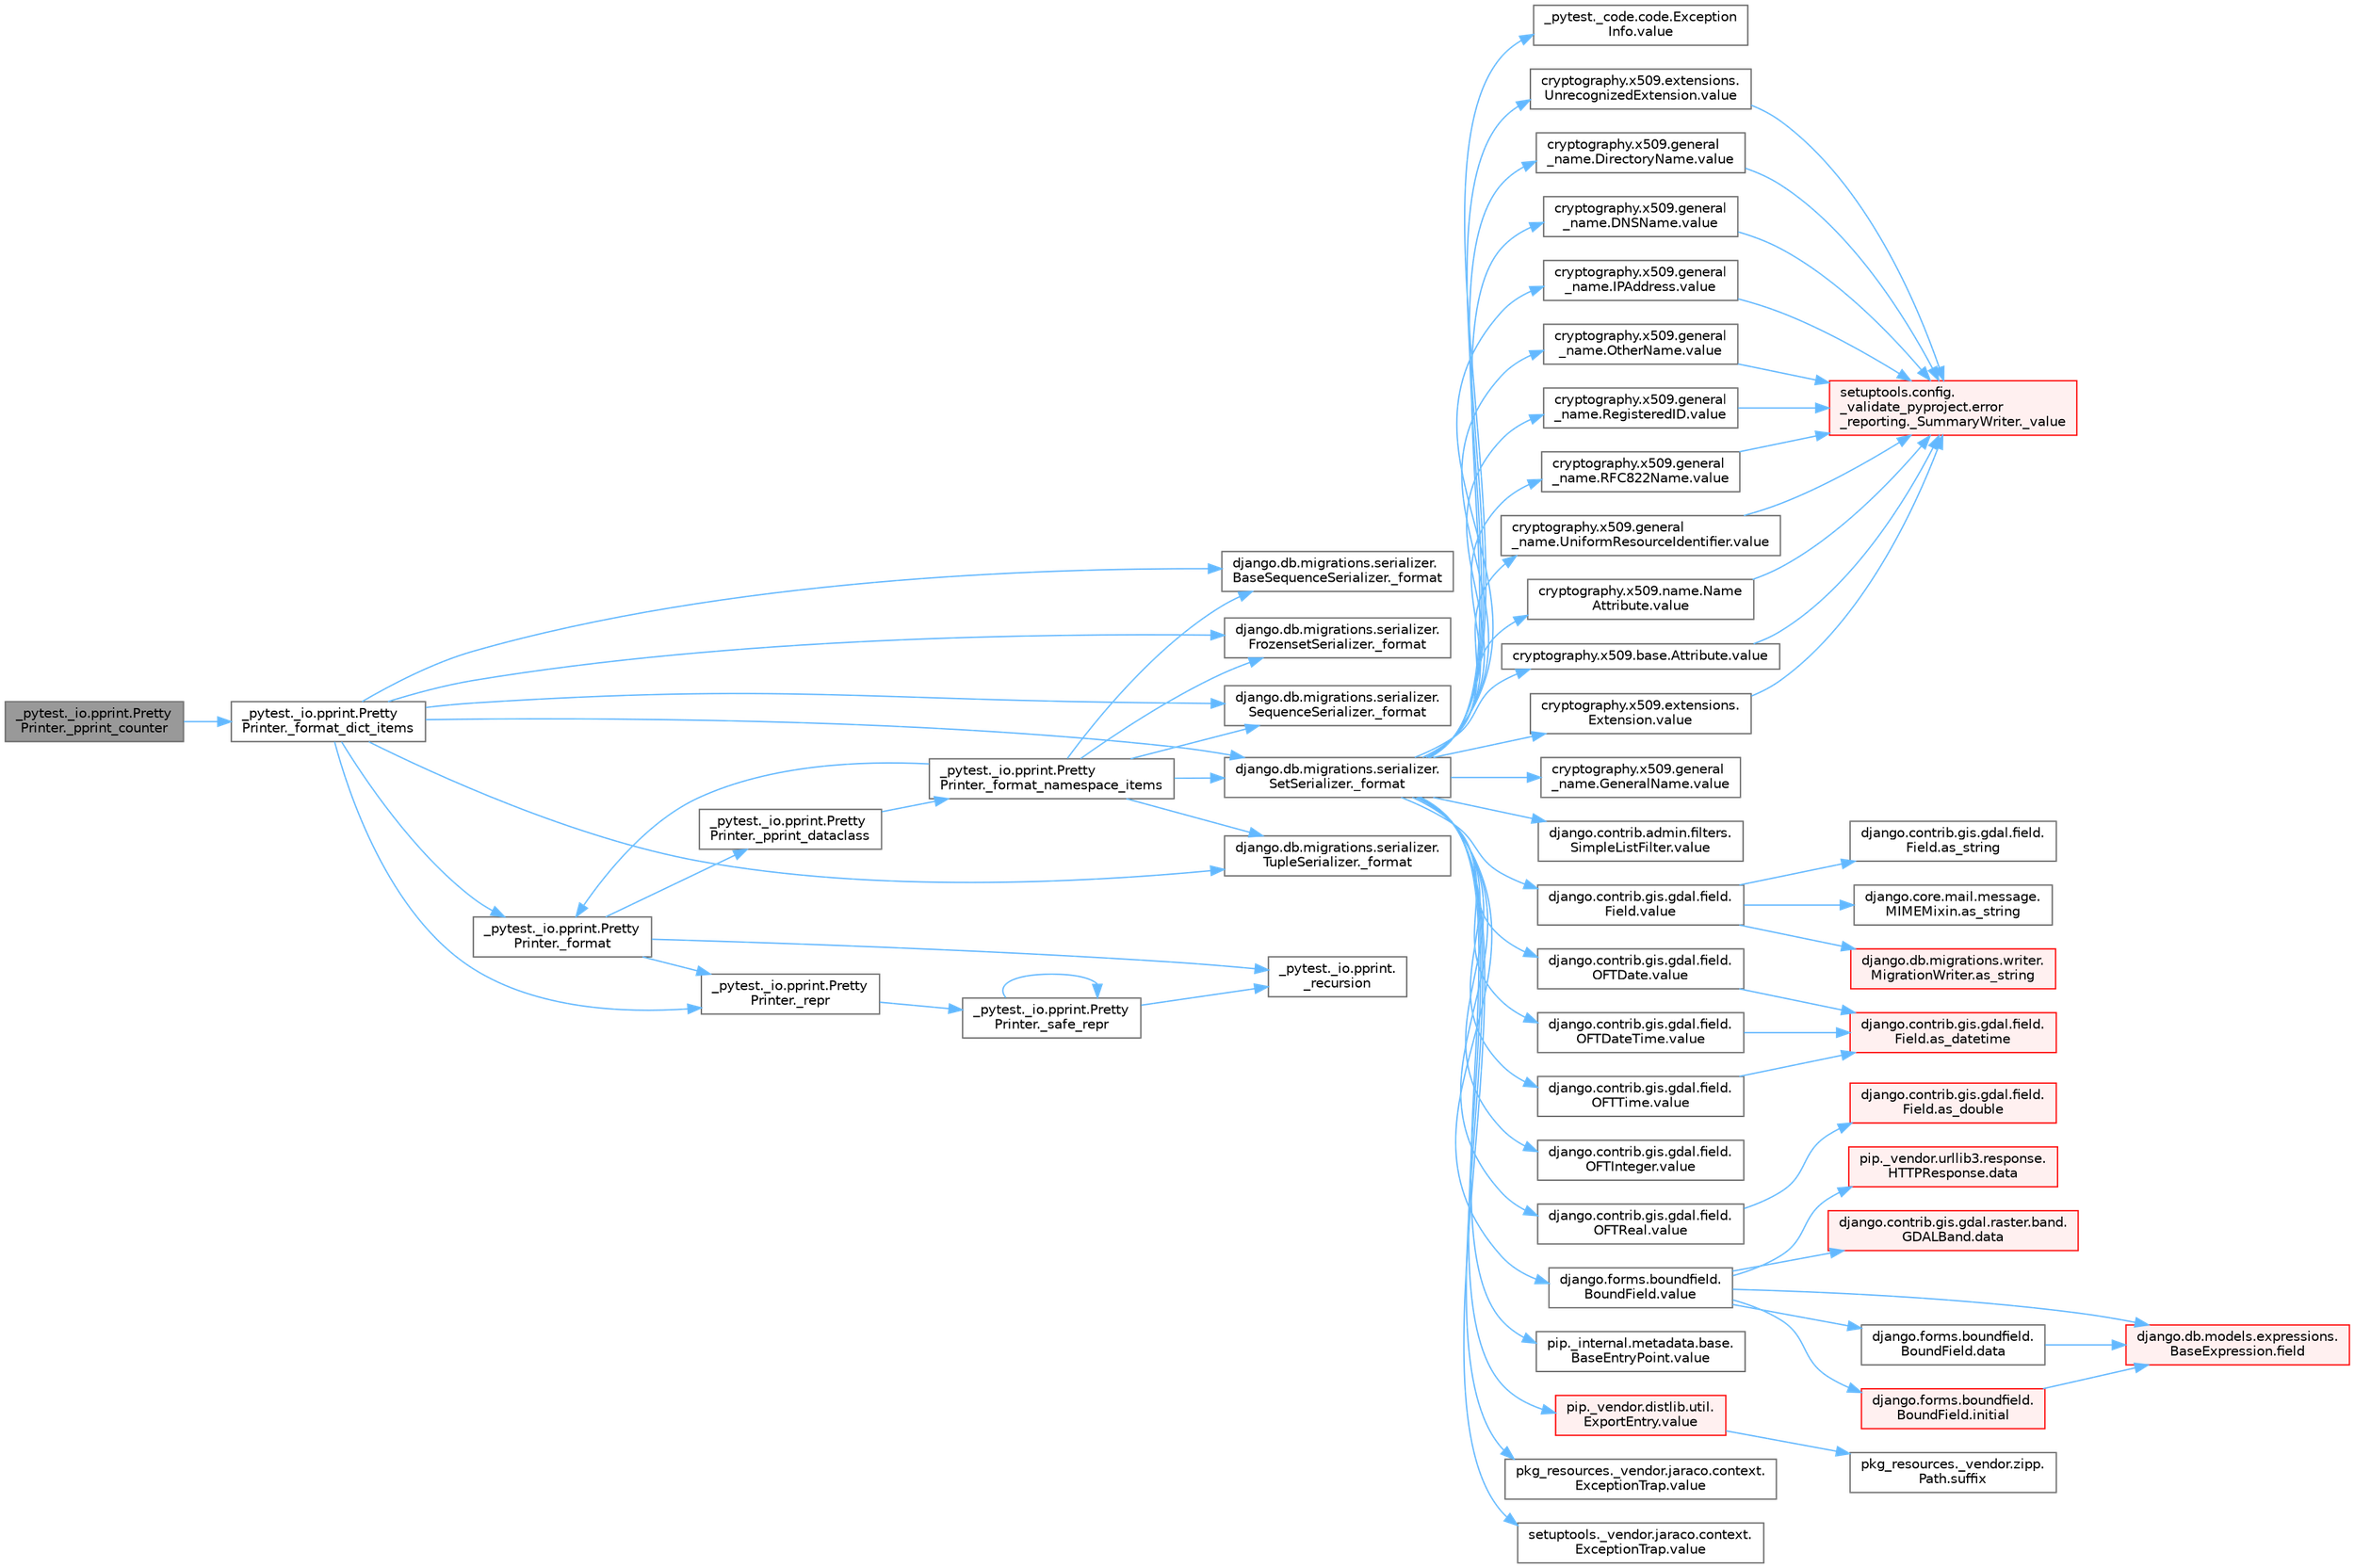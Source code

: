 digraph "_pytest._io.pprint.PrettyPrinter._pprint_counter"
{
 // LATEX_PDF_SIZE
  bgcolor="transparent";
  edge [fontname=Helvetica,fontsize=10,labelfontname=Helvetica,labelfontsize=10];
  node [fontname=Helvetica,fontsize=10,shape=box,height=0.2,width=0.4];
  rankdir="LR";
  Node1 [id="Node000001",label="_pytest._io.pprint.Pretty\lPrinter._pprint_counter",height=0.2,width=0.4,color="gray40", fillcolor="grey60", style="filled", fontcolor="black",tooltip=" "];
  Node1 -> Node2 [id="edge1_Node000001_Node000002",color="steelblue1",style="solid",tooltip=" "];
  Node2 [id="Node000002",label="_pytest._io.pprint.Pretty\lPrinter._format_dict_items",height=0.2,width=0.4,color="grey40", fillcolor="white", style="filled",URL="$class__pytest_1_1__io_1_1pprint_1_1_pretty_printer.html#a67b7d81084e2faf4fcb5685c3428aca7",tooltip=" "];
  Node2 -> Node3 [id="edge2_Node000002_Node000003",color="steelblue1",style="solid",tooltip=" "];
  Node3 [id="Node000003",label="_pytest._io.pprint.Pretty\lPrinter._format",height=0.2,width=0.4,color="grey40", fillcolor="white", style="filled",URL="$class__pytest_1_1__io_1_1pprint_1_1_pretty_printer.html#a355f3e8e9d415a6e10dc2b4bca5ce2cf",tooltip=" "];
  Node3 -> Node4 [id="edge3_Node000003_Node000004",color="steelblue1",style="solid",tooltip=" "];
  Node4 [id="Node000004",label="_pytest._io.pprint.Pretty\lPrinter._pprint_dataclass",height=0.2,width=0.4,color="grey40", fillcolor="white", style="filled",URL="$class__pytest_1_1__io_1_1pprint_1_1_pretty_printer.html#af2d7da9539f1eccae15a264520cb8e40",tooltip=" "];
  Node4 -> Node5 [id="edge4_Node000004_Node000005",color="steelblue1",style="solid",tooltip=" "];
  Node5 [id="Node000005",label="_pytest._io.pprint.Pretty\lPrinter._format_namespace_items",height=0.2,width=0.4,color="grey40", fillcolor="white", style="filled",URL="$class__pytest_1_1__io_1_1pprint_1_1_pretty_printer.html#a537b3535c9dde26d2fe3075fff5b5e92",tooltip=" "];
  Node5 -> Node3 [id="edge5_Node000005_Node000003",color="steelblue1",style="solid",tooltip=" "];
  Node5 -> Node6 [id="edge6_Node000005_Node000006",color="steelblue1",style="solid",tooltip=" "];
  Node6 [id="Node000006",label="django.db.migrations.serializer.\lBaseSequenceSerializer._format",height=0.2,width=0.4,color="grey40", fillcolor="white", style="filled",URL="$classdjango_1_1db_1_1migrations_1_1serializer_1_1_base_sequence_serializer.html#abb9b3b91fdaeadae121f734931d29c54",tooltip=" "];
  Node5 -> Node7 [id="edge7_Node000005_Node000007",color="steelblue1",style="solid",tooltip=" "];
  Node7 [id="Node000007",label="django.db.migrations.serializer.\lFrozensetSerializer._format",height=0.2,width=0.4,color="grey40", fillcolor="white", style="filled",URL="$classdjango_1_1db_1_1migrations_1_1serializer_1_1_frozenset_serializer.html#ad4277517a475df5fe6ad5664b8ee8b6d",tooltip=" "];
  Node5 -> Node8 [id="edge8_Node000005_Node000008",color="steelblue1",style="solid",tooltip=" "];
  Node8 [id="Node000008",label="django.db.migrations.serializer.\lSequenceSerializer._format",height=0.2,width=0.4,color="grey40", fillcolor="white", style="filled",URL="$classdjango_1_1db_1_1migrations_1_1serializer_1_1_sequence_serializer.html#a5c74914573e3d7b5c2618f095f8d6bfb",tooltip=" "];
  Node5 -> Node9 [id="edge9_Node000005_Node000009",color="steelblue1",style="solid",tooltip=" "];
  Node9 [id="Node000009",label="django.db.migrations.serializer.\lSetSerializer._format",height=0.2,width=0.4,color="grey40", fillcolor="white", style="filled",URL="$classdjango_1_1db_1_1migrations_1_1serializer_1_1_set_serializer.html#a1d6076a3f50e13eb091ca873f4e98a04",tooltip=" "];
  Node9 -> Node10 [id="edge10_Node000009_Node000010",color="steelblue1",style="solid",tooltip=" "];
  Node10 [id="Node000010",label="_pytest._code.code.Exception\lInfo.value",height=0.2,width=0.4,color="grey40", fillcolor="white", style="filled",URL="$class__pytest_1_1__code_1_1code_1_1_exception_info.html#a65675b4b4254ece8c2b96f442ffa6a75",tooltip=" "];
  Node9 -> Node11 [id="edge11_Node000009_Node000011",color="steelblue1",style="solid",tooltip=" "];
  Node11 [id="Node000011",label="cryptography.x509.base.Attribute.value",height=0.2,width=0.4,color="grey40", fillcolor="white", style="filled",URL="$classcryptography_1_1x509_1_1base_1_1_attribute.html#a60472bf1e6c7d1a19111b910c23c097a",tooltip=" "];
  Node11 -> Node12 [id="edge12_Node000011_Node000012",color="steelblue1",style="solid",tooltip=" "];
  Node12 [id="Node000012",label="setuptools.config.\l_validate_pyproject.error\l_reporting._SummaryWriter._value",height=0.2,width=0.4,color="red", fillcolor="#FFF0F0", style="filled",URL="$classsetuptools_1_1config_1_1__validate__pyproject_1_1error__reporting_1_1___summary_writer.html#a28d60532640e0f6e9f0a8fe8ea5ca0bb",tooltip=" "];
  Node9 -> Node15 [id="edge13_Node000009_Node000015",color="steelblue1",style="solid",tooltip=" "];
  Node15 [id="Node000015",label="cryptography.x509.extensions.\lExtension.value",height=0.2,width=0.4,color="grey40", fillcolor="white", style="filled",URL="$classcryptography_1_1x509_1_1extensions_1_1_extension.html#a8c49255768af4af1c07670fd09fe42a7",tooltip=" "];
  Node15 -> Node12 [id="edge14_Node000015_Node000012",color="steelblue1",style="solid",tooltip=" "];
  Node9 -> Node16 [id="edge15_Node000009_Node000016",color="steelblue1",style="solid",tooltip=" "];
  Node16 [id="Node000016",label="cryptography.x509.extensions.\lUnrecognizedExtension.value",height=0.2,width=0.4,color="grey40", fillcolor="white", style="filled",URL="$classcryptography_1_1x509_1_1extensions_1_1_unrecognized_extension.html#a9992d78623e649a72caf3f3ce5a2c0f9",tooltip=" "];
  Node16 -> Node12 [id="edge16_Node000016_Node000012",color="steelblue1",style="solid",tooltip=" "];
  Node9 -> Node17 [id="edge17_Node000009_Node000017",color="steelblue1",style="solid",tooltip=" "];
  Node17 [id="Node000017",label="cryptography.x509.general\l_name.DirectoryName.value",height=0.2,width=0.4,color="grey40", fillcolor="white", style="filled",URL="$classcryptography_1_1x509_1_1general__name_1_1_directory_name.html#a68ccf077d3347ac26ff3c85cb234c9fe",tooltip=" "];
  Node17 -> Node12 [id="edge18_Node000017_Node000012",color="steelblue1",style="solid",tooltip=" "];
  Node9 -> Node18 [id="edge19_Node000009_Node000018",color="steelblue1",style="solid",tooltip=" "];
  Node18 [id="Node000018",label="cryptography.x509.general\l_name.DNSName.value",height=0.2,width=0.4,color="grey40", fillcolor="white", style="filled",URL="$classcryptography_1_1x509_1_1general__name_1_1_d_n_s_name.html#a93b054a2226f3b5f15aa11e51e8b2357",tooltip=" "];
  Node18 -> Node12 [id="edge20_Node000018_Node000012",color="steelblue1",style="solid",tooltip=" "];
  Node9 -> Node19 [id="edge21_Node000009_Node000019",color="steelblue1",style="solid",tooltip=" "];
  Node19 [id="Node000019",label="cryptography.x509.general\l_name.GeneralName.value",height=0.2,width=0.4,color="grey40", fillcolor="white", style="filled",URL="$classcryptography_1_1x509_1_1general__name_1_1_general_name.html#a6eebdc32cba49fb672f0904be4be684a",tooltip=" "];
  Node9 -> Node20 [id="edge22_Node000009_Node000020",color="steelblue1",style="solid",tooltip=" "];
  Node20 [id="Node000020",label="cryptography.x509.general\l_name.IPAddress.value",height=0.2,width=0.4,color="grey40", fillcolor="white", style="filled",URL="$classcryptography_1_1x509_1_1general__name_1_1_i_p_address.html#a514cf4d34f9d4eac1db384e30bfd545c",tooltip=" "];
  Node20 -> Node12 [id="edge23_Node000020_Node000012",color="steelblue1",style="solid",tooltip=" "];
  Node9 -> Node21 [id="edge24_Node000009_Node000021",color="steelblue1",style="solid",tooltip=" "];
  Node21 [id="Node000021",label="cryptography.x509.general\l_name.OtherName.value",height=0.2,width=0.4,color="grey40", fillcolor="white", style="filled",URL="$classcryptography_1_1x509_1_1general__name_1_1_other_name.html#adc049986474090e83a8ff9ed596f53f6",tooltip=" "];
  Node21 -> Node12 [id="edge25_Node000021_Node000012",color="steelblue1",style="solid",tooltip=" "];
  Node9 -> Node22 [id="edge26_Node000009_Node000022",color="steelblue1",style="solid",tooltip=" "];
  Node22 [id="Node000022",label="cryptography.x509.general\l_name.RegisteredID.value",height=0.2,width=0.4,color="grey40", fillcolor="white", style="filled",URL="$classcryptography_1_1x509_1_1general__name_1_1_registered_i_d.html#a54915bad33598e65e1299ae76700053c",tooltip=" "];
  Node22 -> Node12 [id="edge27_Node000022_Node000012",color="steelblue1",style="solid",tooltip=" "];
  Node9 -> Node23 [id="edge28_Node000009_Node000023",color="steelblue1",style="solid",tooltip=" "];
  Node23 [id="Node000023",label="cryptography.x509.general\l_name.RFC822Name.value",height=0.2,width=0.4,color="grey40", fillcolor="white", style="filled",URL="$classcryptography_1_1x509_1_1general__name_1_1_r_f_c822_name.html#a63c29183b28ccc19efeb5894b261e70d",tooltip=" "];
  Node23 -> Node12 [id="edge29_Node000023_Node000012",color="steelblue1",style="solid",tooltip=" "];
  Node9 -> Node24 [id="edge30_Node000009_Node000024",color="steelblue1",style="solid",tooltip=" "];
  Node24 [id="Node000024",label="cryptography.x509.general\l_name.UniformResourceIdentifier.value",height=0.2,width=0.4,color="grey40", fillcolor="white", style="filled",URL="$classcryptography_1_1x509_1_1general__name_1_1_uniform_resource_identifier.html#a62c2508b5e9961e78426b268e20f412f",tooltip=" "];
  Node24 -> Node12 [id="edge31_Node000024_Node000012",color="steelblue1",style="solid",tooltip=" "];
  Node9 -> Node25 [id="edge32_Node000009_Node000025",color="steelblue1",style="solid",tooltip=" "];
  Node25 [id="Node000025",label="cryptography.x509.name.Name\lAttribute.value",height=0.2,width=0.4,color="grey40", fillcolor="white", style="filled",URL="$classcryptography_1_1x509_1_1name_1_1_name_attribute.html#af39a23a036a8c8a731fb74018c6c58f7",tooltip=" "];
  Node25 -> Node12 [id="edge33_Node000025_Node000012",color="steelblue1",style="solid",tooltip=" "];
  Node9 -> Node26 [id="edge34_Node000009_Node000026",color="steelblue1",style="solid",tooltip=" "];
  Node26 [id="Node000026",label="django.contrib.admin.filters.\lSimpleListFilter.value",height=0.2,width=0.4,color="grey40", fillcolor="white", style="filled",URL="$classdjango_1_1contrib_1_1admin_1_1filters_1_1_simple_list_filter.html#aefe5c6c5478d3d2560a882cadc9e7649",tooltip=" "];
  Node9 -> Node27 [id="edge35_Node000009_Node000027",color="steelblue1",style="solid",tooltip=" "];
  Node27 [id="Node000027",label="django.contrib.gis.gdal.field.\lField.value",height=0.2,width=0.4,color="grey40", fillcolor="white", style="filled",URL="$classdjango_1_1contrib_1_1gis_1_1gdal_1_1field_1_1_field.html#a0534fa49aaead023461bb9458776c33c",tooltip=" "];
  Node27 -> Node28 [id="edge36_Node000027_Node000028",color="steelblue1",style="solid",tooltip=" "];
  Node28 [id="Node000028",label="django.contrib.gis.gdal.field.\lField.as_string",height=0.2,width=0.4,color="grey40", fillcolor="white", style="filled",URL="$classdjango_1_1contrib_1_1gis_1_1gdal_1_1field_1_1_field.html#aa37958814c801a9690b6b9772d8a5b79",tooltip=" "];
  Node27 -> Node29 [id="edge37_Node000027_Node000029",color="steelblue1",style="solid",tooltip=" "];
  Node29 [id="Node000029",label="django.core.mail.message.\lMIMEMixin.as_string",height=0.2,width=0.4,color="grey40", fillcolor="white", style="filled",URL="$classdjango_1_1core_1_1mail_1_1message_1_1_m_i_m_e_mixin.html#a5a8dae67cb420cf97d6906cdd6d9efee",tooltip=" "];
  Node27 -> Node30 [id="edge38_Node000027_Node000030",color="steelblue1",style="solid",tooltip=" "];
  Node30 [id="Node000030",label="django.db.migrations.writer.\lMigrationWriter.as_string",height=0.2,width=0.4,color="red", fillcolor="#FFF0F0", style="filled",URL="$classdjango_1_1db_1_1migrations_1_1writer_1_1_migration_writer.html#a4cf831cf0ce1f20f21c7e5ce5ec60980",tooltip=" "];
  Node9 -> Node34 [id="edge39_Node000009_Node000034",color="steelblue1",style="solid",tooltip=" "];
  Node34 [id="Node000034",label="django.contrib.gis.gdal.field.\lOFTDate.value",height=0.2,width=0.4,color="grey40", fillcolor="white", style="filled",URL="$classdjango_1_1contrib_1_1gis_1_1gdal_1_1field_1_1_o_f_t_date.html#a1b70bed1d73b01c2dbbb215c85f318b1",tooltip=" "];
  Node34 -> Node35 [id="edge40_Node000034_Node000035",color="steelblue1",style="solid",tooltip=" "];
  Node35 [id="Node000035",label="django.contrib.gis.gdal.field.\lField.as_datetime",height=0.2,width=0.4,color="red", fillcolor="#FFF0F0", style="filled",URL="$classdjango_1_1contrib_1_1gis_1_1gdal_1_1field_1_1_field.html#a66edb3de23b3eb15d37281d1ff10fe08",tooltip=" "];
  Node9 -> Node39 [id="edge41_Node000009_Node000039",color="steelblue1",style="solid",tooltip=" "];
  Node39 [id="Node000039",label="django.contrib.gis.gdal.field.\lOFTDateTime.value",height=0.2,width=0.4,color="grey40", fillcolor="white", style="filled",URL="$classdjango_1_1contrib_1_1gis_1_1gdal_1_1field_1_1_o_f_t_date_time.html#a90dc99581d0efab92ef193eaea54300e",tooltip=" "];
  Node39 -> Node35 [id="edge42_Node000039_Node000035",color="steelblue1",style="solid",tooltip=" "];
  Node9 -> Node40 [id="edge43_Node000009_Node000040",color="steelblue1",style="solid",tooltip=" "];
  Node40 [id="Node000040",label="django.contrib.gis.gdal.field.\lOFTInteger.value",height=0.2,width=0.4,color="grey40", fillcolor="white", style="filled",URL="$classdjango_1_1contrib_1_1gis_1_1gdal_1_1field_1_1_o_f_t_integer.html#ae8b59256eee84f0198bfe27ae73c2f40",tooltip=" "];
  Node9 -> Node41 [id="edge44_Node000009_Node000041",color="steelblue1",style="solid",tooltip=" "];
  Node41 [id="Node000041",label="django.contrib.gis.gdal.field.\lOFTReal.value",height=0.2,width=0.4,color="grey40", fillcolor="white", style="filled",URL="$classdjango_1_1contrib_1_1gis_1_1gdal_1_1field_1_1_o_f_t_real.html#af38e5fdd4622d4f12649b8b882dae3c9",tooltip=" "];
  Node41 -> Node42 [id="edge45_Node000041_Node000042",color="steelblue1",style="solid",tooltip=" "];
  Node42 [id="Node000042",label="django.contrib.gis.gdal.field.\lField.as_double",height=0.2,width=0.4,color="red", fillcolor="#FFF0F0", style="filled",URL="$classdjango_1_1contrib_1_1gis_1_1gdal_1_1field_1_1_field.html#a734b69fcf982104ea1e53b2b4857b885",tooltip=" "];
  Node9 -> Node43 [id="edge46_Node000009_Node000043",color="steelblue1",style="solid",tooltip=" "];
  Node43 [id="Node000043",label="django.contrib.gis.gdal.field.\lOFTTime.value",height=0.2,width=0.4,color="grey40", fillcolor="white", style="filled",URL="$classdjango_1_1contrib_1_1gis_1_1gdal_1_1field_1_1_o_f_t_time.html#a5409d5a314e03fe5dec94170182a1942",tooltip=" "];
  Node43 -> Node35 [id="edge47_Node000043_Node000035",color="steelblue1",style="solid",tooltip=" "];
  Node9 -> Node44 [id="edge48_Node000009_Node000044",color="steelblue1",style="solid",tooltip=" "];
  Node44 [id="Node000044",label="django.forms.boundfield.\lBoundField.value",height=0.2,width=0.4,color="grey40", fillcolor="white", style="filled",URL="$classdjango_1_1forms_1_1boundfield_1_1_bound_field.html#a477fc97c541321eb1218c4287678ce5e",tooltip=" "];
  Node44 -> Node45 [id="edge49_Node000044_Node000045",color="steelblue1",style="solid",tooltip=" "];
  Node45 [id="Node000045",label="django.contrib.gis.gdal.raster.band.\lGDALBand.data",height=0.2,width=0.4,color="red", fillcolor="#FFF0F0", style="filled",URL="$classdjango_1_1contrib_1_1gis_1_1gdal_1_1raster_1_1band_1_1_g_d_a_l_band.html#a5d37dc4c4d5a50a21b75460e75f9ee4d",tooltip=" "];
  Node44 -> Node300 [id="edge50_Node000044_Node000300",color="steelblue1",style="solid",tooltip=" "];
  Node300 [id="Node000300",label="django.forms.boundfield.\lBoundField.data",height=0.2,width=0.4,color="grey40", fillcolor="white", style="filled",URL="$classdjango_1_1forms_1_1boundfield_1_1_bound_field.html#ad38e19a5099c352218e82322f47b020c",tooltip=" "];
  Node300 -> Node149 [id="edge51_Node000300_Node000149",color="steelblue1",style="solid",tooltip=" "];
  Node149 [id="Node000149",label="django.db.models.expressions.\lBaseExpression.field",height=0.2,width=0.4,color="red", fillcolor="#FFF0F0", style="filled",URL="$classdjango_1_1db_1_1models_1_1expressions_1_1_base_expression.html#a70aeb35391ada82c2e9f02b1c3ac150c",tooltip=" "];
  Node44 -> Node301 [id="edge52_Node000044_Node000301",color="steelblue1",style="solid",tooltip=" "];
  Node301 [id="Node000301",label="pip._vendor.urllib3.response.\lHTTPResponse.data",height=0.2,width=0.4,color="red", fillcolor="#FFF0F0", style="filled",URL="$classpip_1_1__vendor_1_1urllib3_1_1response_1_1_h_t_t_p_response.html#abf3c538704803faf453331b0031f3bdd",tooltip=" "];
  Node44 -> Node149 [id="edge53_Node000044_Node000149",color="steelblue1",style="solid",tooltip=" "];
  Node44 -> Node1253 [id="edge54_Node000044_Node001253",color="steelblue1",style="solid",tooltip=" "];
  Node1253 [id="Node001253",label="django.forms.boundfield.\lBoundField.initial",height=0.2,width=0.4,color="red", fillcolor="#FFF0F0", style="filled",URL="$classdjango_1_1forms_1_1boundfield_1_1_bound_field.html#a81706c00426d51f42167d00c2018cb92",tooltip=" "];
  Node1253 -> Node149 [id="edge55_Node001253_Node000149",color="steelblue1",style="solid",tooltip=" "];
  Node9 -> Node526 [id="edge56_Node000009_Node000526",color="steelblue1",style="solid",tooltip=" "];
  Node526 [id="Node000526",label="pip._internal.metadata.base.\lBaseEntryPoint.value",height=0.2,width=0.4,color="grey40", fillcolor="white", style="filled",URL="$classpip_1_1__internal_1_1metadata_1_1base_1_1_base_entry_point.html#a446ba6422d9cd9c14da8fdd2cbb91a25",tooltip=" "];
  Node9 -> Node527 [id="edge57_Node000009_Node000527",color="steelblue1",style="solid",tooltip=" "];
  Node527 [id="Node000527",label="pip._vendor.distlib.util.\lExportEntry.value",height=0.2,width=0.4,color="red", fillcolor="#FFF0F0", style="filled",URL="$classpip_1_1__vendor_1_1distlib_1_1util_1_1_export_entry.html#a7c58cd5235937bd538b1c0583bd51fda",tooltip=" "];
  Node527 -> Node528 [id="edge58_Node000527_Node000528",color="steelblue1",style="solid",tooltip=" "];
  Node528 [id="Node000528",label="pkg_resources._vendor.zipp.\lPath.suffix",height=0.2,width=0.4,color="grey40", fillcolor="white", style="filled",URL="$classpkg__resources_1_1__vendor_1_1zipp_1_1_path.html#af71056b6cebbc8c50fa83ccc23292725",tooltip=" "];
  Node9 -> Node530 [id="edge59_Node000009_Node000530",color="steelblue1",style="solid",tooltip=" "];
  Node530 [id="Node000530",label="pkg_resources._vendor.jaraco.context.\lExceptionTrap.value",height=0.2,width=0.4,color="grey40", fillcolor="white", style="filled",URL="$classpkg__resources_1_1__vendor_1_1jaraco_1_1context_1_1_exception_trap.html#a39fb0ebf79a980f43ac06486340130e5",tooltip=" "];
  Node9 -> Node531 [id="edge60_Node000009_Node000531",color="steelblue1",style="solid",tooltip=" "];
  Node531 [id="Node000531",label="setuptools._vendor.jaraco.context.\lExceptionTrap.value",height=0.2,width=0.4,color="grey40", fillcolor="white", style="filled",URL="$classsetuptools_1_1__vendor_1_1jaraco_1_1context_1_1_exception_trap.html#a92eaef82df6b864df0489085d65435f1",tooltip=" "];
  Node5 -> Node3535 [id="edge61_Node000005_Node003535",color="steelblue1",style="solid",tooltip=" "];
  Node3535 [id="Node003535",label="django.db.migrations.serializer.\lTupleSerializer._format",height=0.2,width=0.4,color="grey40", fillcolor="white", style="filled",URL="$classdjango_1_1db_1_1migrations_1_1serializer_1_1_tuple_serializer.html#adedc291614a14f5399c01a6026eed276",tooltip=" "];
  Node3 -> Node4524 [id="edge62_Node000003_Node004524",color="steelblue1",style="solid",tooltip=" "];
  Node4524 [id="Node004524",label="_pytest._io.pprint.\l_recursion",height=0.2,width=0.4,color="grey40", fillcolor="white", style="filled",URL="$namespace__pytest_1_1__io_1_1pprint.html#ad888f25c70f8deabf08e059b1c9eccbf",tooltip=" "];
  Node3 -> Node4525 [id="edge63_Node000003_Node004525",color="steelblue1",style="solid",tooltip=" "];
  Node4525 [id="Node004525",label="_pytest._io.pprint.Pretty\lPrinter._repr",height=0.2,width=0.4,color="grey40", fillcolor="white", style="filled",URL="$class__pytest_1_1__io_1_1pprint_1_1_pretty_printer.html#ab359844e63436cff367cc984aa5cf19d",tooltip=" "];
  Node4525 -> Node4526 [id="edge64_Node004525_Node004526",color="steelblue1",style="solid",tooltip=" "];
  Node4526 [id="Node004526",label="_pytest._io.pprint.Pretty\lPrinter._safe_repr",height=0.2,width=0.4,color="grey40", fillcolor="white", style="filled",URL="$class__pytest_1_1__io_1_1pprint_1_1_pretty_printer.html#a4f27d7b0fd22f9bf750cb0ccb559ce27",tooltip=" "];
  Node4526 -> Node4524 [id="edge65_Node004526_Node004524",color="steelblue1",style="solid",tooltip=" "];
  Node4526 -> Node4526 [id="edge66_Node004526_Node004526",color="steelblue1",style="solid",tooltip=" "];
  Node2 -> Node6 [id="edge67_Node000002_Node000006",color="steelblue1",style="solid",tooltip=" "];
  Node2 -> Node7 [id="edge68_Node000002_Node000007",color="steelblue1",style="solid",tooltip=" "];
  Node2 -> Node8 [id="edge69_Node000002_Node000008",color="steelblue1",style="solid",tooltip=" "];
  Node2 -> Node9 [id="edge70_Node000002_Node000009",color="steelblue1",style="solid",tooltip=" "];
  Node2 -> Node3535 [id="edge71_Node000002_Node003535",color="steelblue1",style="solid",tooltip=" "];
  Node2 -> Node4525 [id="edge72_Node000002_Node004525",color="steelblue1",style="solid",tooltip=" "];
}
